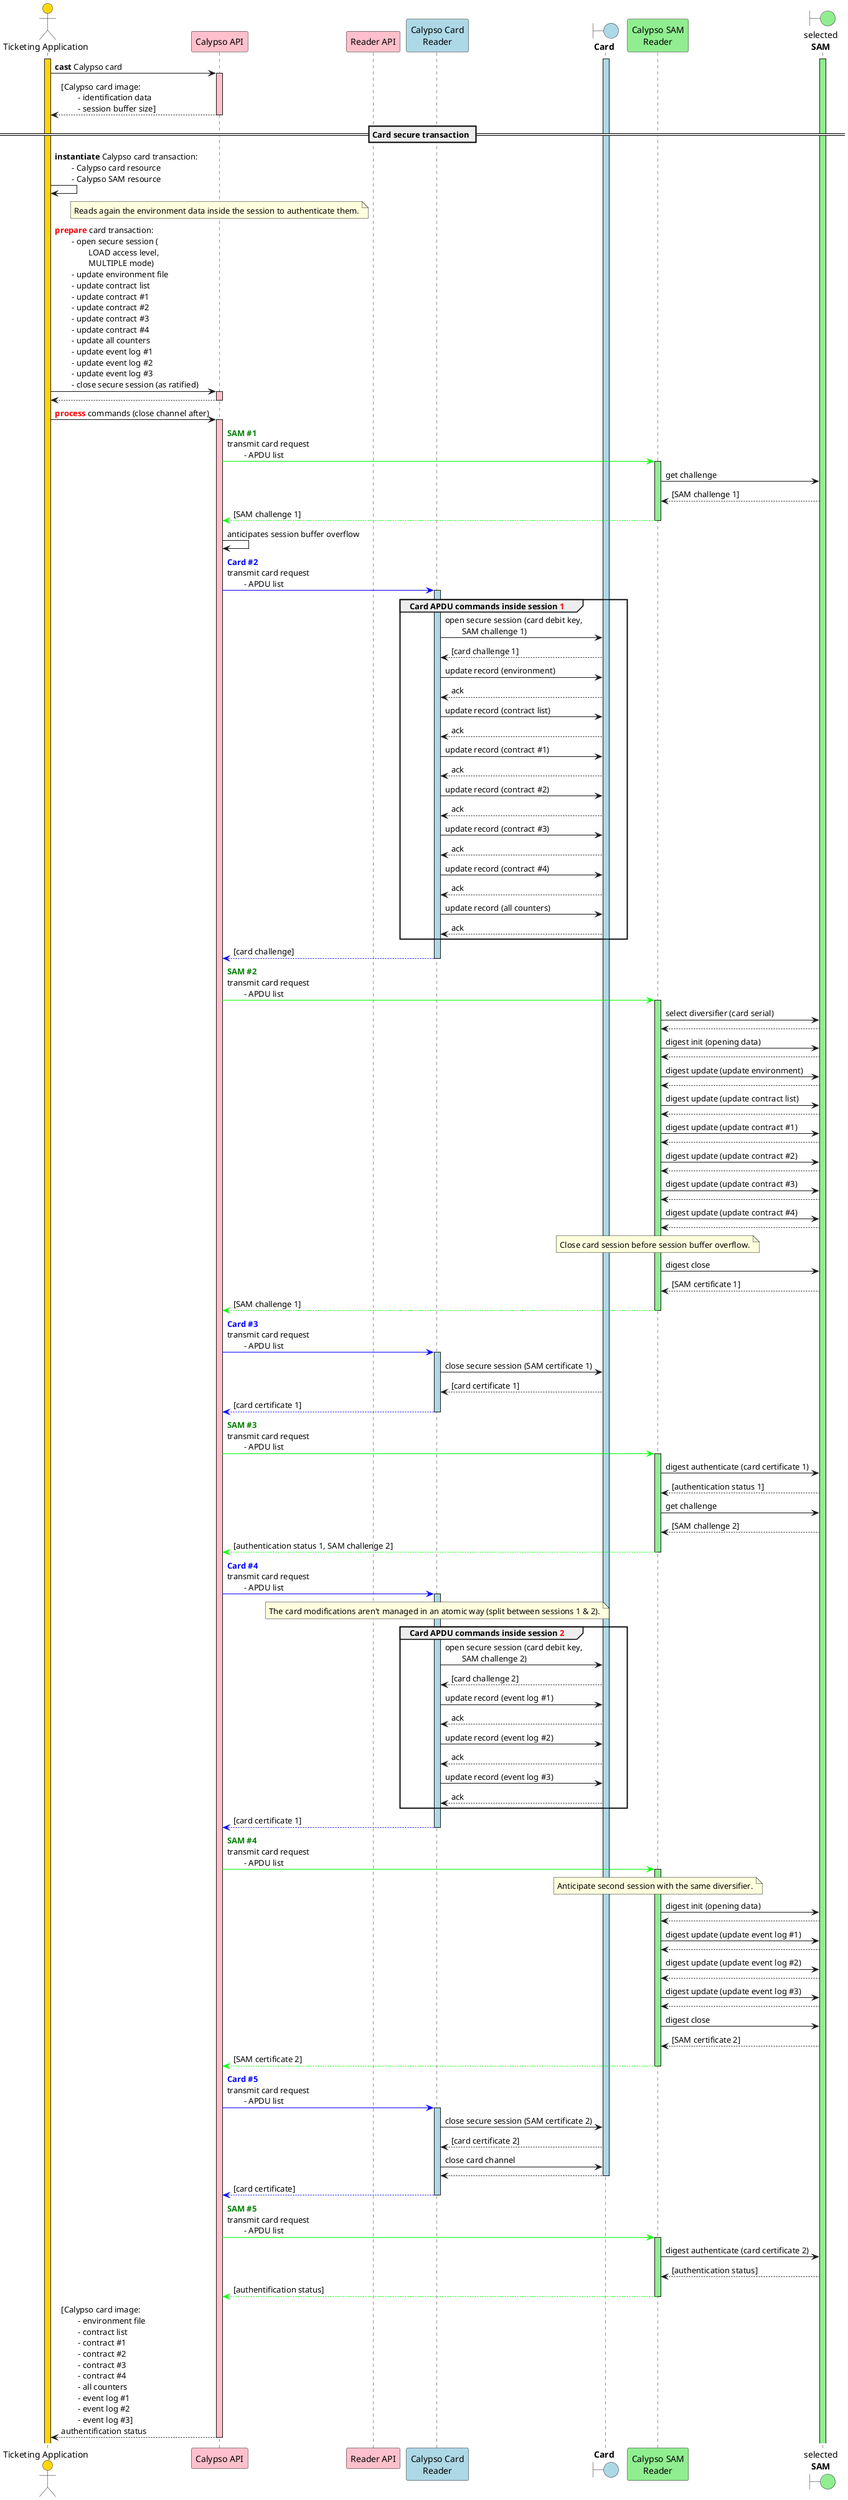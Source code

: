 @startuml

'skinparam ClassBorderColor #F1C40F
skinparam ClassBorderColor #D4AC0D
skinparam stereotypeABorderColor #A9DCDF
skinparam stereotypeIBorderColor #B4A7E5
skinparam stereotypeCBorderColor #ADD1B2
skinparam stereotypeEBorderColor #EB93DF
skinparam shadowing false

skinparam StateBorderColor #D4AC0D
skinparam ActivityBorderColor #D4AC0D

' Red
skinparam ClassBackgroundColor<<red>> #FDEDEC
skinparam ClassBorderColor<<red>> #E74C3C
hide <<red>> stereotype
' Purple
skinparam ClassBackgroundColor<<purple>> #F4ECF7
skinparam ClassBorderColor<<purple>> #8E44AD
hide <<purple>> stereotype
' blue
skinparam ClassBackgroundColor<<blue>> #EBF5FB
skinparam ClassBorderColor<<blue>> #3498DB
hide <<blue>> stereotype
' Green
skinparam ClassBackgroundColor<<green>> #EAFAF1
skinparam ClassBorderColor<<green>> #2ECC71
hide <<green>> stereotype

' Orange
skinparam ClassBackgroundColor<<orange>> #FDF2E9
skinparam ClassBorderColor<<orange>> #E67E22
hide <<orange>> stereotype

' Grey
skinparam ClassBackgroundColor<<grey>> #EAECEE
skinparam ClassBorderColor<<grey>> #2C3E50
hide <<grey>> stereotype

actor "Ticketing Application" as app #gold
participant "Calypso API" as capi #pink
participant "Reader API" as rapi #pink
participant "Calypso Card\nReader" as cardReader #lightBlue
boundary "**Card**" as card #lightBlue
participant "Calypso SAM\nReader" as samReader #lightGreen
boundary "selected\n**SAM**" as sam #lightGreen

activate app #gold
activate sam #lightGreen

activate card #lightBlue

app->capi: **cast** Calypso card
activate capi  #pink
capi-->app: [Calypso card image:\n\t- identification data\n\t- session buffer size]

deactivate capi

== Card secure transaction ==

app->app: **instantiate** Calypso card transaction:\n\t- Calypso card resource\n\t- Calypso SAM resource

note over capi
    Reads again the environment data inside the session to authenticate them.
end note

app->capi: <font color=red>**prepare**</font> card transaction:\n\t- open secure session (\n\t\tLOAD access level,\n\t\tMULTIPLE mode)\n\t- update environment file\n\t- update contract list\n\t- update contract #1\n\t- update contract #2\n\t- update contract #3\n\t- update contract #4\n\t- update all counters\n\t- update event log #1\n\t- update event log #2\n\t- update event log #3\n\t- close secure session (as ratified)
activate capi  #pink
capi-->app
deactivate capi

app->capi: <font color=red>**process**</font> commands (close channel after)
activate capi  #pink

capi-[#00FF00]>samReader: <font color=green>**SAM #1**<font color=red>\ntransmit card request\n\t- APDU list
activate samReader #lightGreen
samReader->sam: get challenge
sam-->samReader: [SAM challenge 1]
samReader-[#00FF00]->capi: [SAM challenge 1]
deactivate samReader

capi->capi: anticipates session buffer overflow

capi-[#0000FF]>cardReader: <font color=blue>**Card #2**</font>\ntransmit card request\n\t- APDU list
activate cardReader #lightBlue

group Card APDU commands inside session <font color=red>**1**</font>
    cardReader->card: open secure session (card debit key,\n\tSAM challenge 1)
    card-->cardReader: [card challenge 1]

    cardReader->card: update record (environment)
    card-->cardReader: ack
    cardReader->card: update record (contract list)
    card-->cardReader: ack
    cardReader->card: update record (contract #1)
    card-->cardReader: ack
    cardReader->card: update record (contract #2)
    card-->cardReader: ack
    cardReader->card: update record (contract #3)
    card-->cardReader: ack
    cardReader->card: update record (contract #4)
    card-->cardReader: ack
    cardReader->card: update record (all counters)
    card-->cardReader: ack
end

cardReader--[#0000FF]>capi: [card challenge]
deactivate cardReader

capi-[#00FF00]>samReader: <font color=green>**SAM #2**</font>\ntransmit card request\n\t- APDU list
activate samReader #lightGreen

samReader->sam: select diversifier (card serial)
sam-->samReader
samReader->sam: digest init (opening data)
sam-->samReader
samReader->sam: digest update (update environment)
sam-->samReader
samReader->sam: digest update (update contract list)
sam-->samReader
samReader->sam: digest update (update contract #1)
sam-->samReader
samReader->sam: digest update (update contract #2)
sam-->samReader
samReader->sam: digest update (update contract #3)
sam-->samReader
samReader->sam: digest update (update contract #4)
sam-->samReader

note over samReader
    Close card session before session buffer overflow.
end note

samReader->sam: digest close
sam-->samReader: [SAM certificate 1]
samReader-[#00FF00]->capi: [SAM challenge 1]
deactivate samReader


capi-[#0000FF]>cardReader: <font color=blue>**Card #3**</font>\ntransmit card request\n\t- APDU list
activate cardReader #lightBlue

cardReader->card: close secure session (SAM certificate 1)
card-->cardReader: [card certificate 1]

cardReader--[#0000FF]>capi: [card certificate 1]
deactivate cardReader


capi-[#00FF00]>samReader: <font color=green>**SAM #3**</font>\ntransmit card request\n\t- APDU list
activate samReader #lightGreen

samReader->sam: digest authenticate (card certificate 1)
sam-->samReader: [authentication status 1]
'samReader-[#00FF00]->capi: [authentication status]
'deactivate samReader
'capi-[#00FF00]>samReader: <font color=green>**SAM #4**</font>\ntransmit card request\n\t- APDU list
'activate samReader #lightGreen

samReader->sam: get challenge
sam-->samReader: [SAM challenge 2]
samReader-[#00FF00]->capi: [authentication status 1, SAM challenge 2]
deactivate samReader


capi-[#0000FF]>cardReader: <font color=blue>**Card #4**</font>\ntransmit card request\n\t- APDU list
activate cardReader #lightBlue

note over cardReader
    The card modifications aren't managed in an atomic way (split between sessions 1 & 2).
end note

group Card APDU commands inside session <font color=red>**2**</font>
    cardReader->card: open secure session (card debit key,\n\tSAM challenge 2)
    card-->cardReader: [card challenge 2]
    cardReader->card: update record (event log #1)
    card-->cardReader: ack
    cardReader->card: update record (event log #2)
    card-->cardReader: ack
    cardReader->card: update record (event log #3)
    card-->cardReader: ack
end

cardReader--[#0000FF]>capi: [card certificate 1]
deactivate cardReader

capi-[#00FF00]>samReader: <font color=green>**SAM #4**</font>\ntransmit card request\n\t- APDU list
activate samReader #lightGreen

note over samReader
    Anticipate second session with the same diversifier.
end note

samReader->sam: digest init (opening data)
sam-->samReader
samReader->sam: digest update (update event log #1)
sam-->samReader
samReader->sam: digest update (update event log #2)
sam-->samReader
samReader->sam: digest update (update event log #3)
sam-->samReader
samReader->sam: digest close
sam-->samReader: [SAM certificate 2]

samReader-[#00FF00]->capi: [SAM certificate 2]
deactivate samReader

capi-[#0000FF]>cardReader: <font color=blue>**Card #5**</font>\ntransmit card request\n\t- APDU list
activate cardReader #lightBlue

cardReader->card: close secure session (SAM certificate 2)
card-->cardReader: [card certificate 2]
cardReader->card: close card channel
card-->cardReader
deactivate card

cardReader-[#0000FF]->capi: [card certificate]
deactivate cardReader

capi-[#00FF00]>samReader: <font color=green>**SAM #5**</font>\ntransmit card request\n\t- APDU list
activate samReader #lightGreen
samReader->sam: digest authenticate (card certificate 2)
sam-->samReader: [authentication status]

samReader-[#00FF00]->capi: [authentification status]
deactivate samReader

capi-->app: [Calypso card image:\n\t- environment file\n\t- contract list\n\t- contract #1\n\t- contract #2\n\t- contract #3\n\t- contract #4\n\t- all counters\n\t- event log #1\n\t- event log #2\n\t- event log #3]\nauthentification status
deactivate capi
@enduml